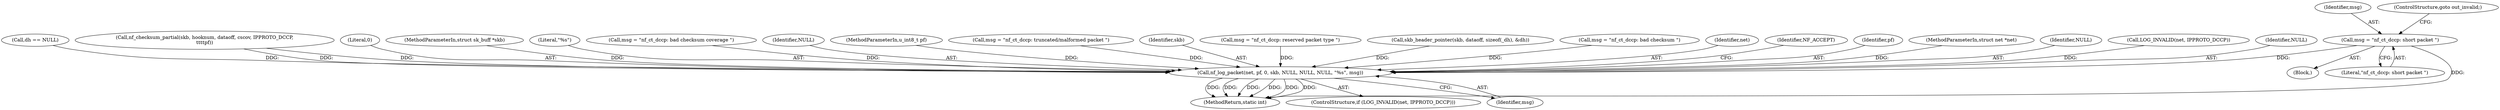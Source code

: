 digraph "0_linux_b22f5126a24b3b2f15448c3f2a254fc10cbc2b92@pointer" {
"1000135" [label="(Call,msg = \"nf_ct_dccp: short packet \")"];
"1000228" [label="(Call,nf_log_packet(net, pf, 0, skb, NULL, NULL, NULL, \"%s\", msg))"];
"1000241" [label="(MethodReturn,static int)"];
"1000157" [label="(Call,msg = \"nf_ct_dccp: truncated/malformed packet \")"];
"1000232" [label="(Identifier,skb)"];
"1000134" [label="(Block,)"];
"1000137" [label="(Literal,\"nf_ct_dccp: short packet \")"];
"1000136" [label="(Identifier,msg)"];
"1000217" [label="(Call,msg = \"nf_ct_dccp: reserved packet type \")"];
"1000224" [label="(ControlStructure,if (LOG_INVALID(net, IPPROTO_DCCP)))"];
"1000228" [label="(Call,nf_log_packet(net, pf, 0, skb, NULL, NULL, NULL, \"%s\", msg))"];
"1000123" [label="(Call,skb_header_pointer(skb, dataoff, sizeof(_dh), &dh))"];
"1000206" [label="(Call,msg = \"nf_ct_dccp: bad checksum \")"];
"1000229" [label="(Identifier,net)"];
"1000240" [label="(Identifier,NF_ACCEPT)"];
"1000230" [label="(Identifier,pf)"];
"1000101" [label="(MethodParameterIn,struct net *net)"];
"1000234" [label="(Identifier,NULL)"];
"1000225" [label="(Call,LOG_INVALID(net, IPPROTO_DCCP))"];
"1000235" [label="(Identifier,NULL)"];
"1000131" [label="(Call,dh == NULL)"];
"1000198" [label="(Call,nf_checksum_partial(skb, hooknum, dataoff, cscov, IPPROTO_DCCP,\n\t\t\t\tpf))"];
"1000231" [label="(Literal,0)"];
"1000103" [label="(MethodParameterIn,struct sk_buff *skb)"];
"1000237" [label="(Identifier,msg)"];
"1000236" [label="(Literal,\"%s\")"];
"1000135" [label="(Call,msg = \"nf_ct_dccp: short packet \")"];
"1000183" [label="(Call,msg = \"nf_ct_dccp: bad checksum coverage \")"];
"1000138" [label="(ControlStructure,goto out_invalid;)"];
"1000233" [label="(Identifier,NULL)"];
"1000106" [label="(MethodParameterIn,u_int8_t pf)"];
"1000135" -> "1000134"  [label="AST: "];
"1000135" -> "1000137"  [label="CFG: "];
"1000136" -> "1000135"  [label="AST: "];
"1000137" -> "1000135"  [label="AST: "];
"1000138" -> "1000135"  [label="CFG: "];
"1000135" -> "1000241"  [label="DDG: "];
"1000135" -> "1000228"  [label="DDG: "];
"1000228" -> "1000224"  [label="AST: "];
"1000228" -> "1000237"  [label="CFG: "];
"1000229" -> "1000228"  [label="AST: "];
"1000230" -> "1000228"  [label="AST: "];
"1000231" -> "1000228"  [label="AST: "];
"1000232" -> "1000228"  [label="AST: "];
"1000233" -> "1000228"  [label="AST: "];
"1000234" -> "1000228"  [label="AST: "];
"1000235" -> "1000228"  [label="AST: "];
"1000236" -> "1000228"  [label="AST: "];
"1000237" -> "1000228"  [label="AST: "];
"1000240" -> "1000228"  [label="CFG: "];
"1000228" -> "1000241"  [label="DDG: "];
"1000228" -> "1000241"  [label="DDG: "];
"1000228" -> "1000241"  [label="DDG: "];
"1000228" -> "1000241"  [label="DDG: "];
"1000228" -> "1000241"  [label="DDG: "];
"1000228" -> "1000241"  [label="DDG: "];
"1000225" -> "1000228"  [label="DDG: "];
"1000101" -> "1000228"  [label="DDG: "];
"1000198" -> "1000228"  [label="DDG: "];
"1000198" -> "1000228"  [label="DDG: "];
"1000106" -> "1000228"  [label="DDG: "];
"1000123" -> "1000228"  [label="DDG: "];
"1000103" -> "1000228"  [label="DDG: "];
"1000131" -> "1000228"  [label="DDG: "];
"1000183" -> "1000228"  [label="DDG: "];
"1000157" -> "1000228"  [label="DDG: "];
"1000217" -> "1000228"  [label="DDG: "];
"1000206" -> "1000228"  [label="DDG: "];
}
